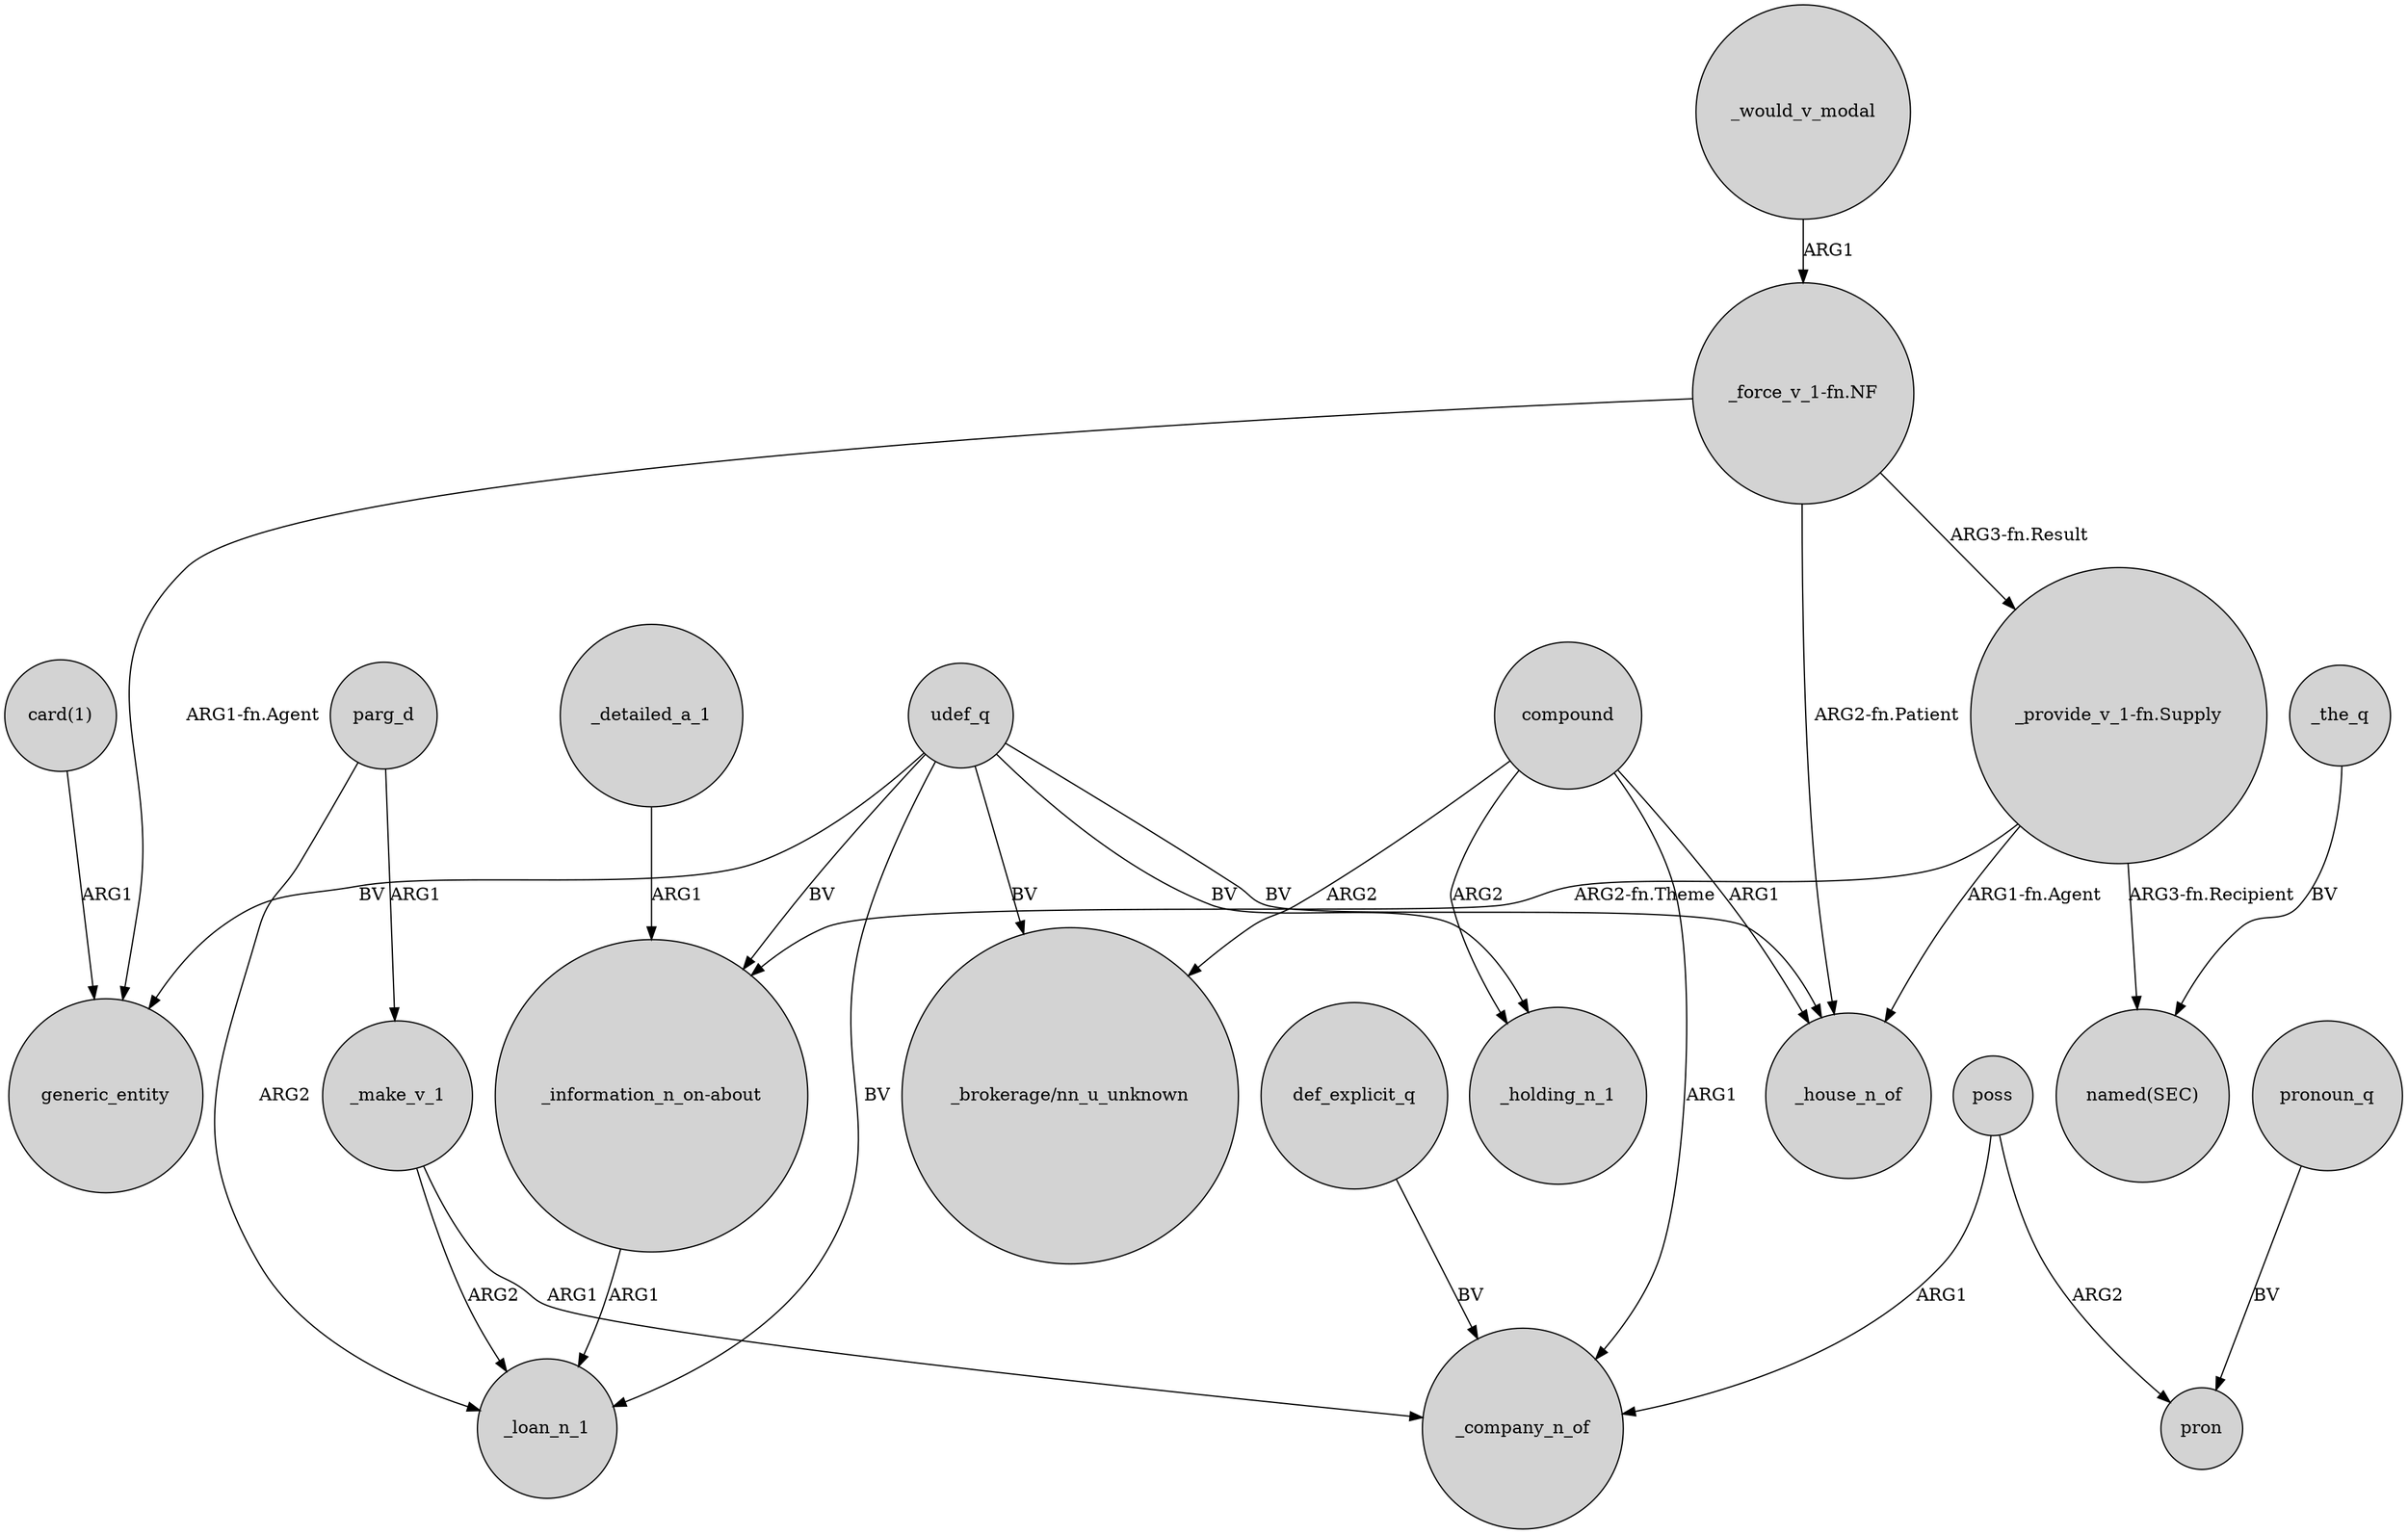 digraph {
	node [shape=circle style=filled]
	parg_d -> _loan_n_1 [label=ARG2]
	udef_q -> generic_entity [label=BV]
	poss -> pron [label=ARG2]
	_make_v_1 -> _loan_n_1 [label=ARG2]
	_detailed_a_1 -> "_information_n_on-about" [label=ARG1]
	_make_v_1 -> _company_n_of [label=ARG1]
	compound -> _holding_n_1 [label=ARG2]
	compound -> "_brokerage/nn_u_unknown" [label=ARG2]
	udef_q -> "_information_n_on-about" [label=BV]
	"_provide_v_1-fn.Supply" -> "named(SEC)" [label="ARG3-fn.Recipient"]
	"_force_v_1-fn.NF" -> "_provide_v_1-fn.Supply" [label="ARG3-fn.Result"]
	udef_q -> "_brokerage/nn_u_unknown" [label=BV]
	def_explicit_q -> _company_n_of [label=BV]
	pronoun_q -> pron [label=BV]
	compound -> _company_n_of [label=ARG1]
	compound -> _house_n_of [label=ARG1]
	_would_v_modal -> "_force_v_1-fn.NF" [label=ARG1]
	"_provide_v_1-fn.Supply" -> "_information_n_on-about" [label="ARG2-fn.Theme"]
	"_provide_v_1-fn.Supply" -> _house_n_of [label="ARG1-fn.Agent"]
	udef_q -> _house_n_of [label=BV]
	"_information_n_on-about" -> _loan_n_1 [label=ARG1]
	"card(1)" -> generic_entity [label=ARG1]
	parg_d -> _make_v_1 [label=ARG1]
	poss -> _company_n_of [label=ARG1]
	"_force_v_1-fn.NF" -> generic_entity [label="ARG1-fn.Agent"]
	udef_q -> _holding_n_1 [label=BV]
	"_force_v_1-fn.NF" -> _house_n_of [label="ARG2-fn.Patient"]
	_the_q -> "named(SEC)" [label=BV]
	udef_q -> _loan_n_1 [label=BV]
}
